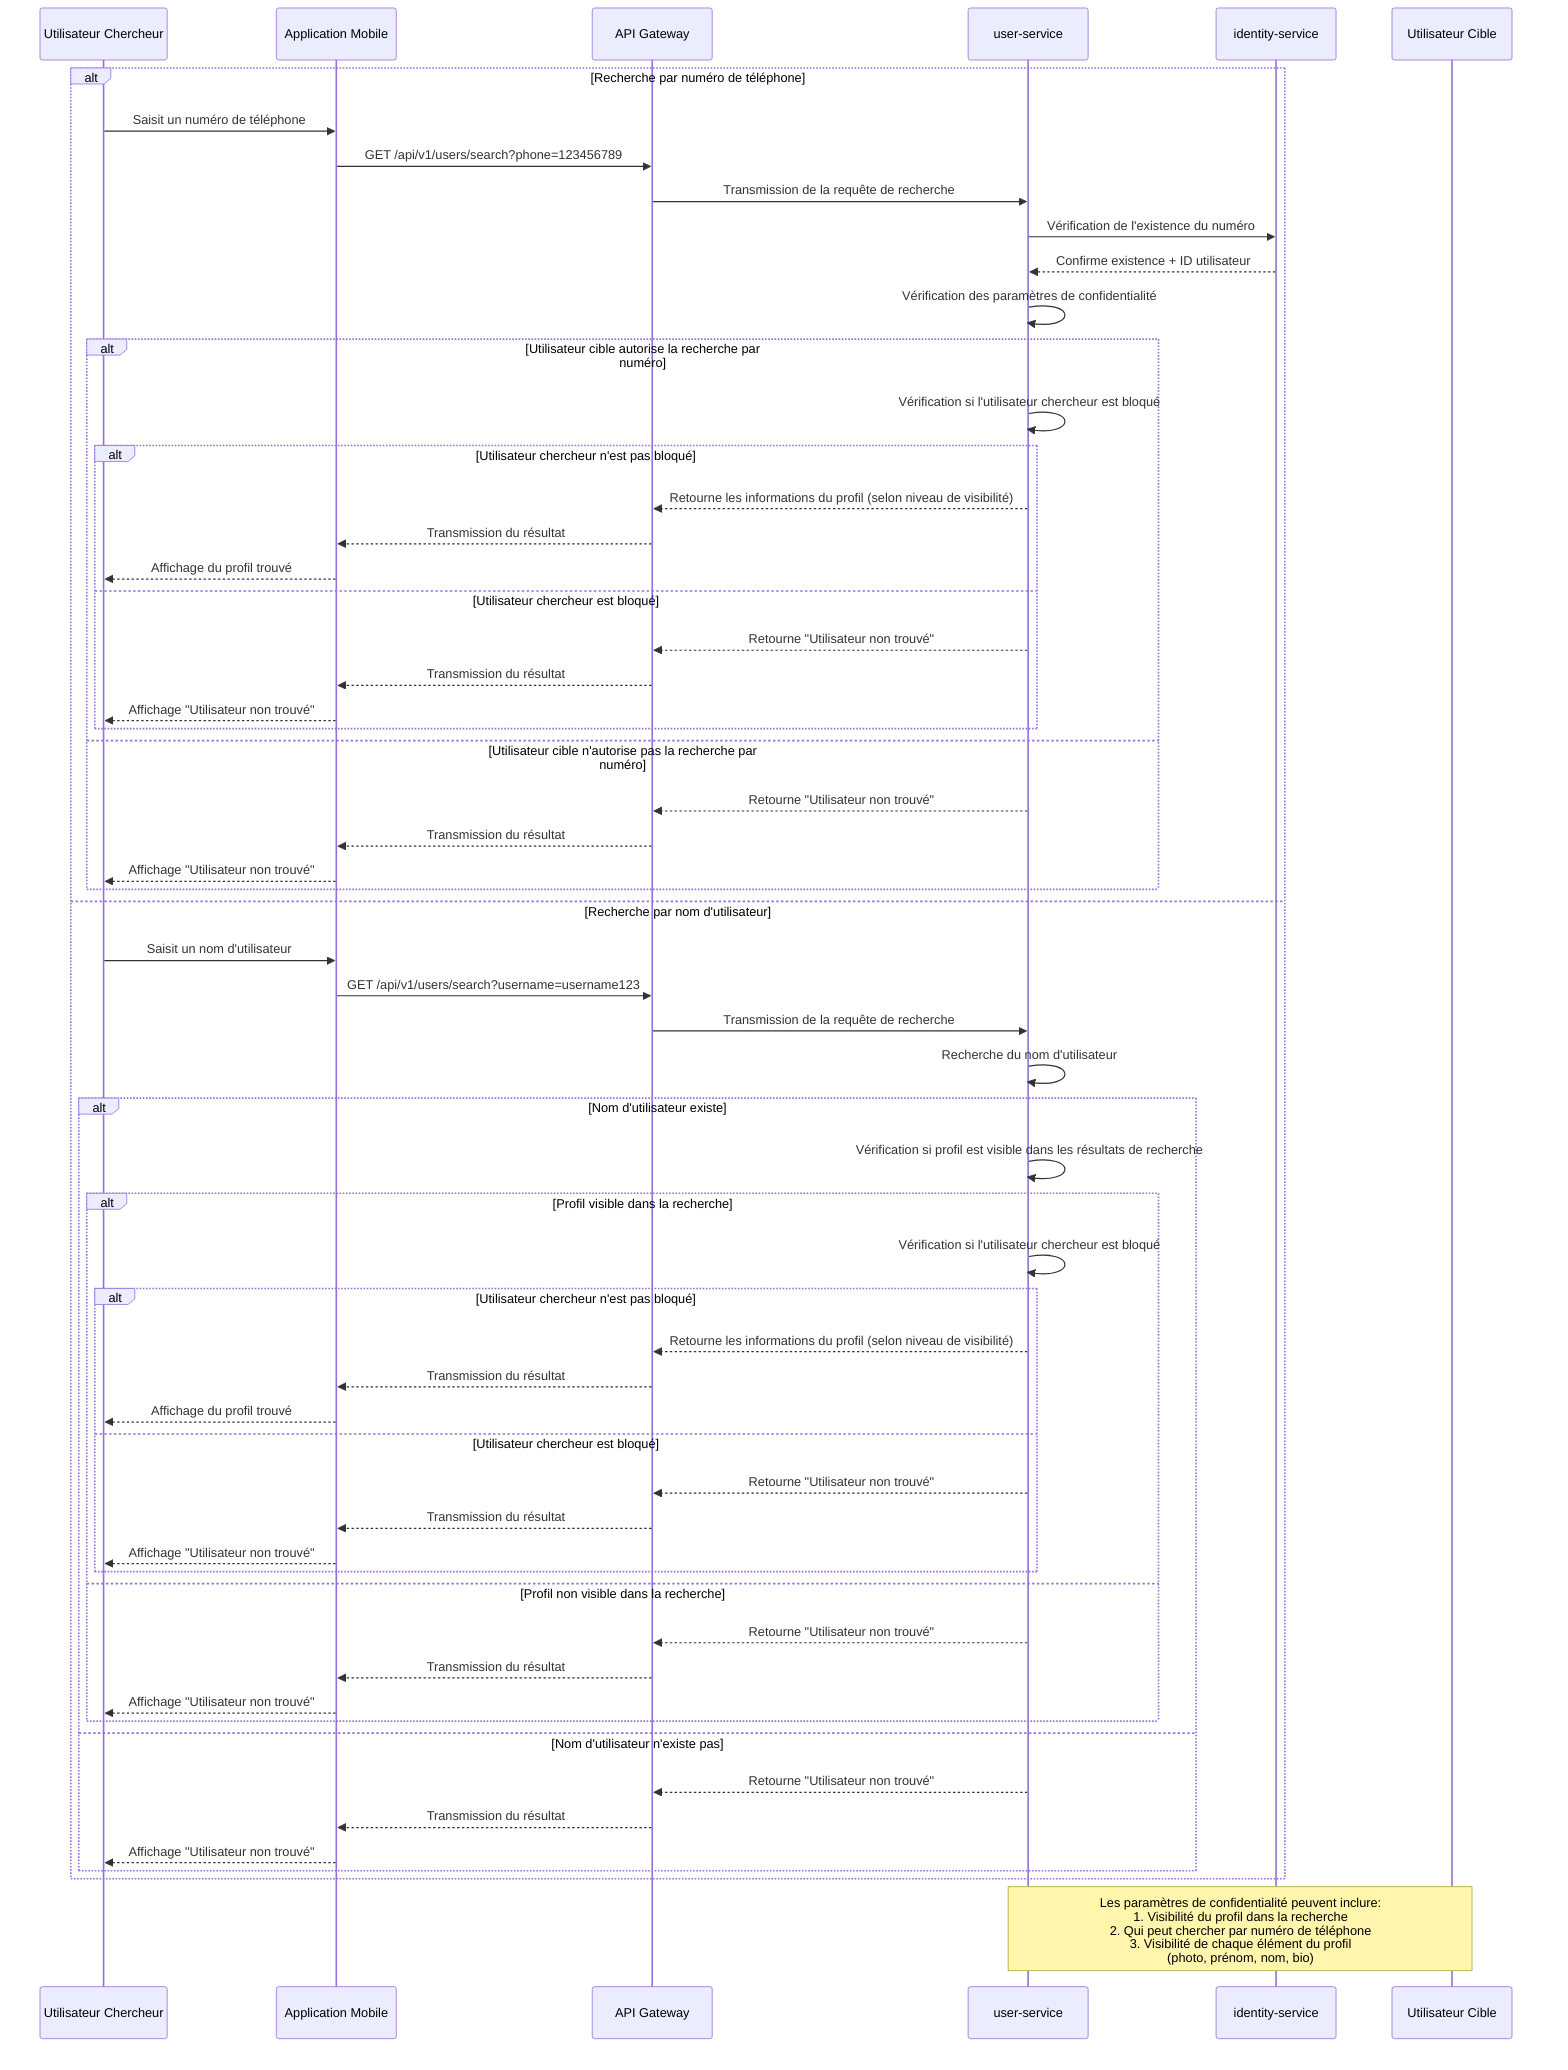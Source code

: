 sequenceDiagram
    participant User as Utilisateur Chercheur
    participant MobileApp as Application Mobile
    participant API as API Gateway
    participant UserService as user-service
    participant IdentityService as identity-service
    participant TargetUser as Utilisateur Cible

    alt Recherche par numéro de téléphone
        User->>MobileApp: Saisit un numéro de téléphone
        MobileApp->>API: GET /api/v1/users/search?phone=123456789
        API->>UserService: Transmission de la requête de recherche
        UserService->>IdentityService: Vérification de l'existence du numéro
        IdentityService-->>UserService: Confirme existence + ID utilisateur
        UserService->>UserService: Vérification des paramètres de confidentialité
        
        alt Utilisateur cible autorise la recherche par numéro
            UserService->>UserService: Vérification si l'utilisateur chercheur est bloqué
            alt Utilisateur chercheur n'est pas bloqué
                UserService-->>API: Retourne les informations du profil (selon niveau de visibilité)
                API-->>MobileApp: Transmission du résultat
                MobileApp-->>User: Affichage du profil trouvé
            else Utilisateur chercheur est bloqué
                UserService-->>API: Retourne "Utilisateur non trouvé"
                API-->>MobileApp: Transmission du résultat
                MobileApp-->>User: Affichage "Utilisateur non trouvé"
            end
        else Utilisateur cible n'autorise pas la recherche par numéro
            UserService-->>API: Retourne "Utilisateur non trouvé"
            API-->>MobileApp: Transmission du résultat
            MobileApp-->>User: Affichage "Utilisateur non trouvé"
        end
    else Recherche par nom d'utilisateur
        User->>MobileApp: Saisit un nom d'utilisateur
        MobileApp->>API: GET /api/v1/users/search?username=username123
        API->>UserService: Transmission de la requête de recherche
        UserService->>UserService: Recherche du nom d'utilisateur
        
        alt Nom d'utilisateur existe
            UserService->>UserService: Vérification si profil est visible dans les résultats de recherche
            alt Profil visible dans la recherche
                UserService->>UserService: Vérification si l'utilisateur chercheur est bloqué
                alt Utilisateur chercheur n'est pas bloqué
                    UserService-->>API: Retourne les informations du profil (selon niveau de visibilité)
                    API-->>MobileApp: Transmission du résultat
                    MobileApp-->>User: Affichage du profil trouvé
                else Utilisateur chercheur est bloqué
                    UserService-->>API: Retourne "Utilisateur non trouvé"
                    API-->>MobileApp: Transmission du résultat
                    MobileApp-->>User: Affichage "Utilisateur non trouvé"
                end
            else Profil non visible dans la recherche
                UserService-->>API: Retourne "Utilisateur non trouvé"
                API-->>MobileApp: Transmission du résultat
                MobileApp-->>User: Affichage "Utilisateur non trouvé"
            end
        else Nom d'utilisateur n'existe pas
            UserService-->>API: Retourne "Utilisateur non trouvé"
            API-->>MobileApp: Transmission du résultat
            MobileApp-->>User: Affichage "Utilisateur non trouvé"
        end
    end

    Note over UserService,TargetUser: Les paramètres de confidentialité peuvent inclure:<br/>1. Visibilité du profil dans la recherche<br/>2. Qui peut chercher par numéro de téléphone<br/>3. Visibilité de chaque élément du profil<br/>   (photo, prénom, nom, bio)